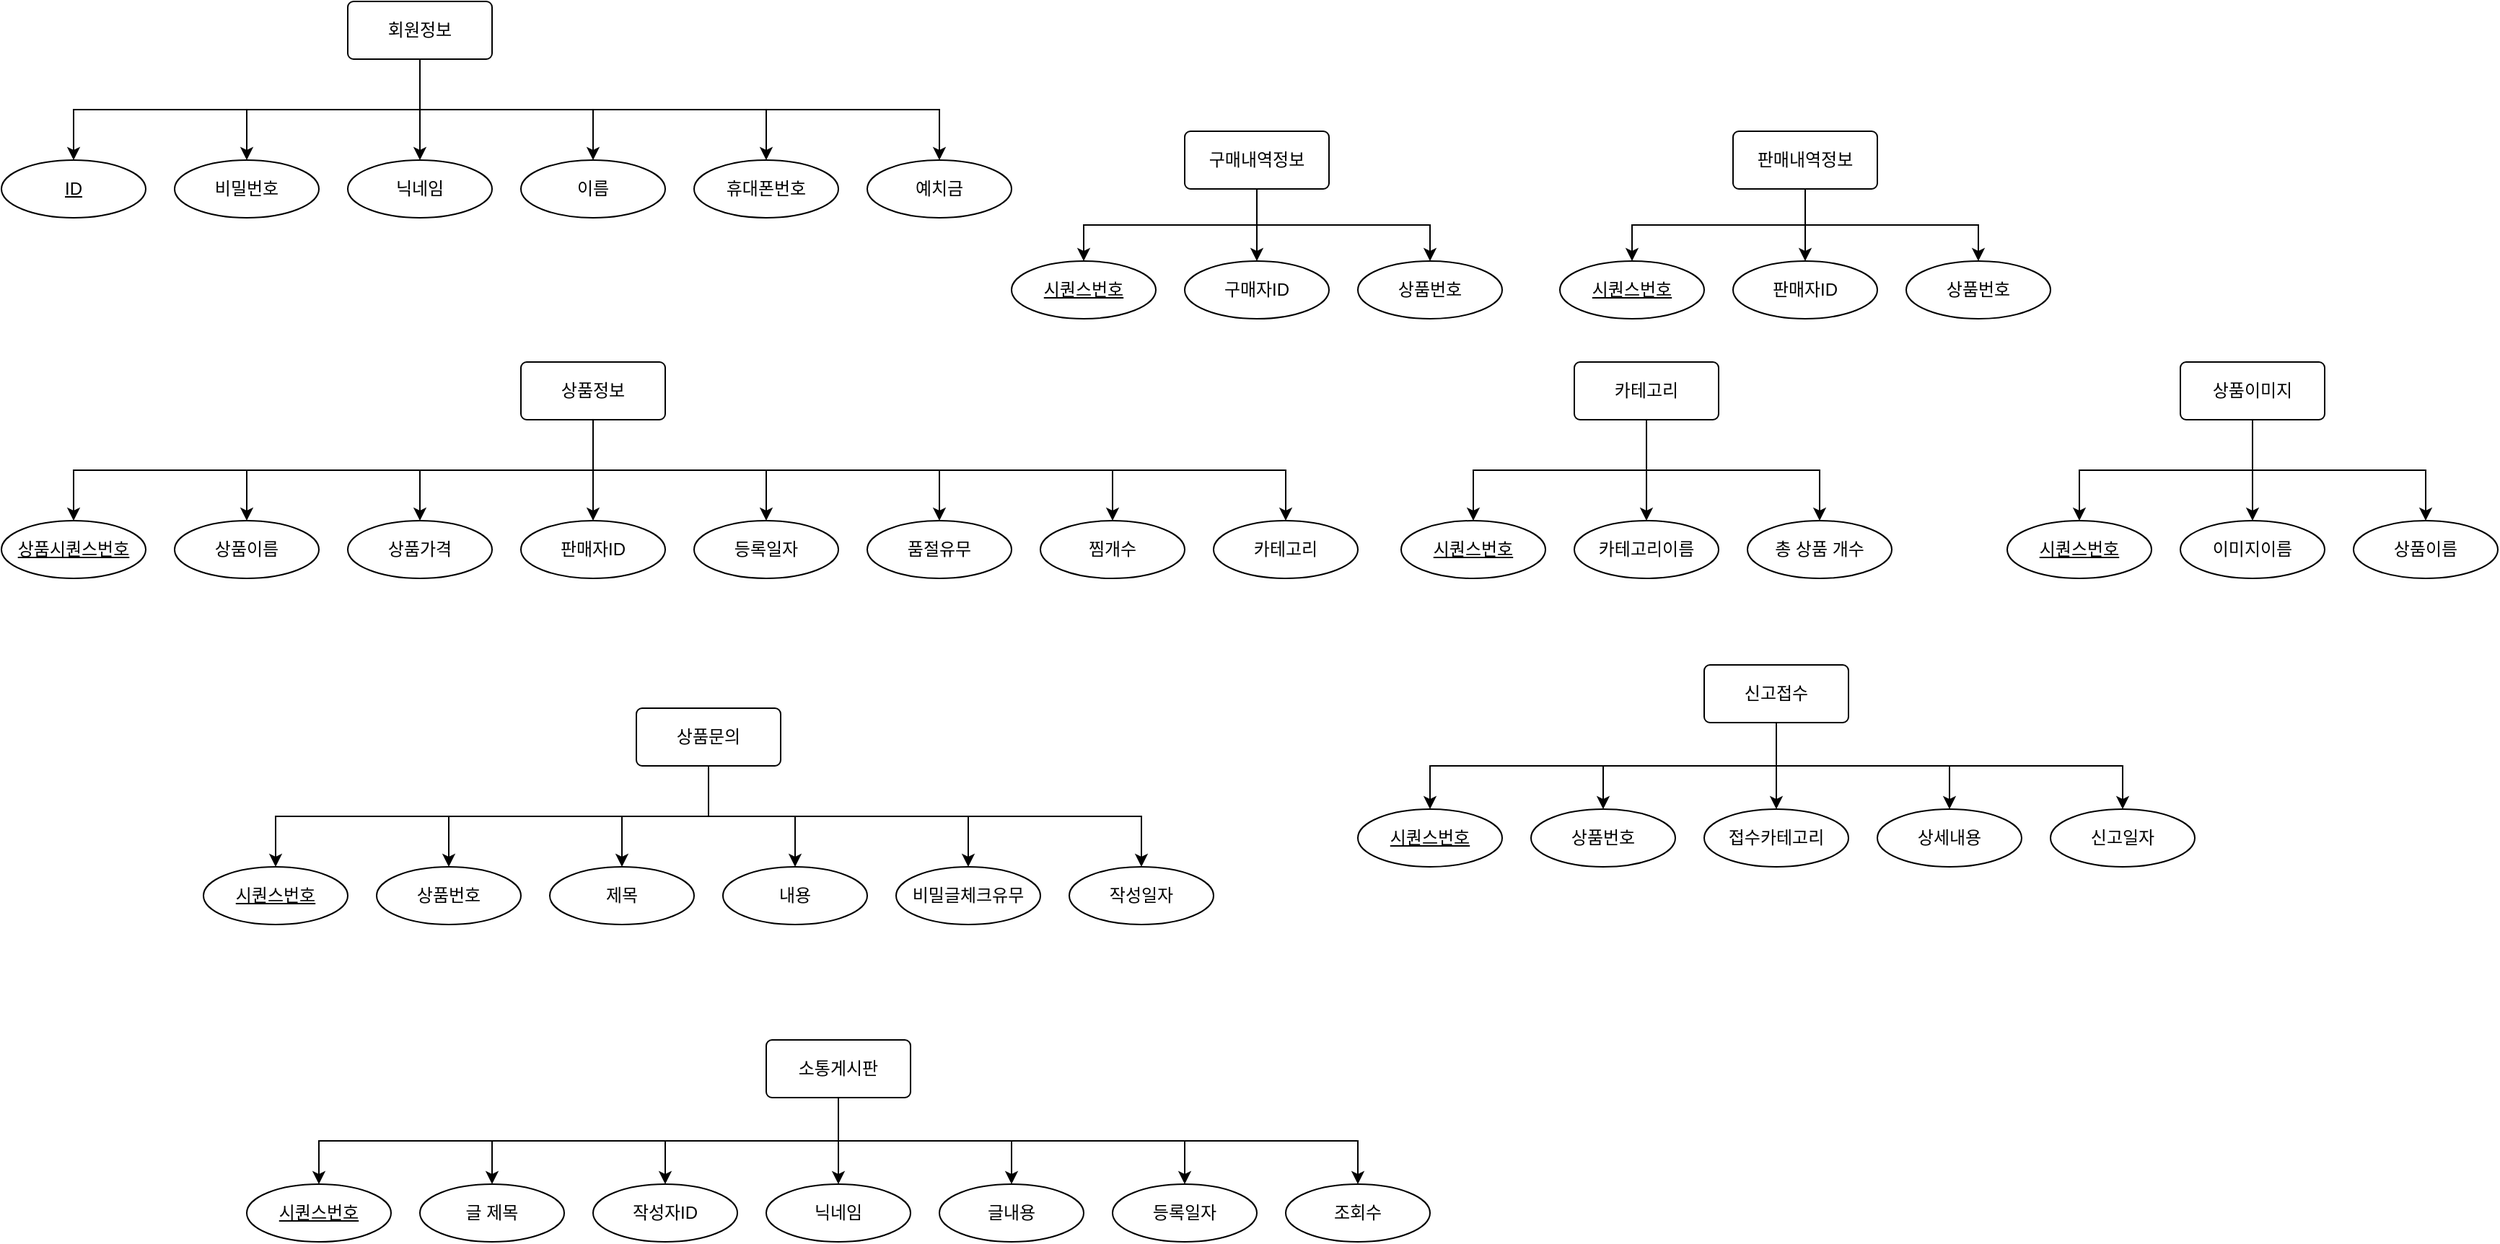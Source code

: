 <mxfile version="22.1.4" type="device">
  <diagram name="페이지-1" id="iB555fZoIlQcFdSeTPKx">
    <mxGraphModel dx="954" dy="581" grid="1" gridSize="10" guides="1" tooltips="1" connect="1" arrows="1" fold="1" page="1" pageScale="1" pageWidth="2339" pageHeight="3300" math="0" shadow="0">
      <root>
        <mxCell id="0" />
        <mxCell id="1" parent="0" />
        <mxCell id="2TGa6IczFOd4U8tMUIoD-7" style="edgeStyle=orthogonalEdgeStyle;rounded=0;orthogonalLoop=1;jettySize=auto;html=1;entryX=0.5;entryY=0;entryDx=0;entryDy=0;exitX=0.5;exitY=1;exitDx=0;exitDy=0;" parent="1" source="2TGa6IczFOd4U8tMUIoD-1" target="2TGa6IczFOd4U8tMUIoD-2" edge="1">
          <mxGeometry relative="1" as="geometry" />
        </mxCell>
        <mxCell id="2TGa6IczFOd4U8tMUIoD-8" style="edgeStyle=orthogonalEdgeStyle;rounded=0;orthogonalLoop=1;jettySize=auto;html=1;entryX=0.5;entryY=0;entryDx=0;entryDy=0;exitX=0.5;exitY=1;exitDx=0;exitDy=0;" parent="1" source="2TGa6IczFOd4U8tMUIoD-1" target="2TGa6IczFOd4U8tMUIoD-5" edge="1">
          <mxGeometry relative="1" as="geometry" />
        </mxCell>
        <mxCell id="2TGa6IczFOd4U8tMUIoD-9" style="edgeStyle=orthogonalEdgeStyle;rounded=0;orthogonalLoop=1;jettySize=auto;html=1;entryX=0.5;entryY=0;entryDx=0;entryDy=0;exitX=0.5;exitY=1;exitDx=0;exitDy=0;" parent="1" source="2TGa6IczFOd4U8tMUIoD-1" target="2TGa6IczFOd4U8tMUIoD-4" edge="1">
          <mxGeometry relative="1" as="geometry" />
        </mxCell>
        <mxCell id="2TGa6IczFOd4U8tMUIoD-10" style="edgeStyle=orthogonalEdgeStyle;rounded=0;orthogonalLoop=1;jettySize=auto;html=1;entryX=0.5;entryY=0;entryDx=0;entryDy=0;exitX=0.5;exitY=1;exitDx=0;exitDy=0;" parent="1" source="2TGa6IczFOd4U8tMUIoD-1" target="2TGa6IczFOd4U8tMUIoD-3" edge="1">
          <mxGeometry relative="1" as="geometry" />
        </mxCell>
        <mxCell id="2TGa6IczFOd4U8tMUIoD-11" style="edgeStyle=orthogonalEdgeStyle;rounded=0;orthogonalLoop=1;jettySize=auto;html=1;entryX=0.5;entryY=0;entryDx=0;entryDy=0;exitX=0.5;exitY=1;exitDx=0;exitDy=0;" parent="1" source="2TGa6IczFOd4U8tMUIoD-1" target="2TGa6IczFOd4U8tMUIoD-6" edge="1">
          <mxGeometry relative="1" as="geometry" />
        </mxCell>
        <mxCell id="2TGa6IczFOd4U8tMUIoD-32" style="edgeStyle=orthogonalEdgeStyle;rounded=0;orthogonalLoop=1;jettySize=auto;html=1;entryX=0.5;entryY=0;entryDx=0;entryDy=0;exitX=0.5;exitY=1;exitDx=0;exitDy=0;" parent="1" source="2TGa6IczFOd4U8tMUIoD-1" target="2TGa6IczFOd4U8tMUIoD-31" edge="1">
          <mxGeometry relative="1" as="geometry" />
        </mxCell>
        <mxCell id="2TGa6IczFOd4U8tMUIoD-1" value="회원정보" style="rounded=1;arcSize=10;whiteSpace=wrap;html=1;align=center;" parent="1" vertex="1">
          <mxGeometry x="310" y="120" width="100" height="40" as="geometry" />
        </mxCell>
        <mxCell id="2TGa6IczFOd4U8tMUIoD-2" value="ID" style="ellipse;whiteSpace=wrap;html=1;align=center;fontStyle=4;" parent="1" vertex="1">
          <mxGeometry x="70" y="230" width="100" height="40" as="geometry" />
        </mxCell>
        <mxCell id="2TGa6IczFOd4U8tMUIoD-3" value="이름" style="ellipse;whiteSpace=wrap;html=1;align=center;" parent="1" vertex="1">
          <mxGeometry x="430" y="230" width="100" height="40" as="geometry" />
        </mxCell>
        <mxCell id="2TGa6IczFOd4U8tMUIoD-4" value="닉네임" style="ellipse;whiteSpace=wrap;html=1;align=center;" parent="1" vertex="1">
          <mxGeometry x="310" y="230" width="100" height="40" as="geometry" />
        </mxCell>
        <mxCell id="2TGa6IczFOd4U8tMUIoD-5" value="비밀번호" style="ellipse;whiteSpace=wrap;html=1;align=center;" parent="1" vertex="1">
          <mxGeometry x="190" y="230" width="100" height="40" as="geometry" />
        </mxCell>
        <mxCell id="2TGa6IczFOd4U8tMUIoD-6" value="휴대폰번호" style="ellipse;whiteSpace=wrap;html=1;align=center;" parent="1" vertex="1">
          <mxGeometry x="550" y="230" width="100" height="40" as="geometry" />
        </mxCell>
        <mxCell id="2TGa6IczFOd4U8tMUIoD-20" style="edgeStyle=orthogonalEdgeStyle;rounded=0;orthogonalLoop=1;jettySize=auto;html=1;entryX=0.5;entryY=0;entryDx=0;entryDy=0;exitX=0.5;exitY=1;exitDx=0;exitDy=0;" parent="1" source="2TGa6IczFOd4U8tMUIoD-12" target="2TGa6IczFOd4U8tMUIoD-13" edge="1">
          <mxGeometry relative="1" as="geometry" />
        </mxCell>
        <mxCell id="2TGa6IczFOd4U8tMUIoD-21" style="edgeStyle=orthogonalEdgeStyle;rounded=0;orthogonalLoop=1;jettySize=auto;html=1;entryX=0.5;entryY=0;entryDx=0;entryDy=0;exitX=0.5;exitY=1;exitDx=0;exitDy=0;" parent="1" source="2TGa6IczFOd4U8tMUIoD-12" target="2TGa6IczFOd4U8tMUIoD-14" edge="1">
          <mxGeometry relative="1" as="geometry" />
        </mxCell>
        <mxCell id="2TGa6IczFOd4U8tMUIoD-22" style="edgeStyle=orthogonalEdgeStyle;rounded=0;orthogonalLoop=1;jettySize=auto;html=1;entryX=0.5;entryY=0;entryDx=0;entryDy=0;exitX=0.5;exitY=1;exitDx=0;exitDy=0;" parent="1" source="2TGa6IczFOd4U8tMUIoD-12" target="2TGa6IczFOd4U8tMUIoD-15" edge="1">
          <mxGeometry relative="1" as="geometry" />
        </mxCell>
        <mxCell id="2TGa6IczFOd4U8tMUIoD-23" style="edgeStyle=orthogonalEdgeStyle;rounded=0;orthogonalLoop=1;jettySize=auto;html=1;entryX=0.5;entryY=0;entryDx=0;entryDy=0;exitX=0.5;exitY=1;exitDx=0;exitDy=0;" parent="1" source="2TGa6IczFOd4U8tMUIoD-12" target="2TGa6IczFOd4U8tMUIoD-16" edge="1">
          <mxGeometry relative="1" as="geometry" />
        </mxCell>
        <mxCell id="2TGa6IczFOd4U8tMUIoD-24" style="edgeStyle=orthogonalEdgeStyle;rounded=0;orthogonalLoop=1;jettySize=auto;html=1;entryX=0.5;entryY=0;entryDx=0;entryDy=0;exitX=0.5;exitY=1;exitDx=0;exitDy=0;" parent="1" source="2TGa6IczFOd4U8tMUIoD-12" target="2TGa6IczFOd4U8tMUIoD-17" edge="1">
          <mxGeometry relative="1" as="geometry" />
        </mxCell>
        <mxCell id="2TGa6IczFOd4U8tMUIoD-25" style="edgeStyle=orthogonalEdgeStyle;rounded=0;orthogonalLoop=1;jettySize=auto;html=1;entryX=0.5;entryY=0;entryDx=0;entryDy=0;exitX=0.5;exitY=1;exitDx=0;exitDy=0;" parent="1" source="2TGa6IczFOd4U8tMUIoD-12" target="2TGa6IczFOd4U8tMUIoD-18" edge="1">
          <mxGeometry relative="1" as="geometry" />
        </mxCell>
        <mxCell id="2TGa6IczFOd4U8tMUIoD-26" style="edgeStyle=orthogonalEdgeStyle;rounded=0;orthogonalLoop=1;jettySize=auto;html=1;entryX=0.5;entryY=0;entryDx=0;entryDy=0;exitX=0.5;exitY=1;exitDx=0;exitDy=0;" parent="1" source="2TGa6IczFOd4U8tMUIoD-12" target="2TGa6IczFOd4U8tMUIoD-19" edge="1">
          <mxGeometry relative="1" as="geometry" />
        </mxCell>
        <mxCell id="2TGa6IczFOd4U8tMUIoD-90" style="edgeStyle=orthogonalEdgeStyle;rounded=0;orthogonalLoop=1;jettySize=auto;html=1;entryX=0.5;entryY=0;entryDx=0;entryDy=0;exitX=0.5;exitY=1;exitDx=0;exitDy=0;" parent="1" source="2TGa6IczFOd4U8tMUIoD-12" target="2TGa6IczFOd4U8tMUIoD-89" edge="1">
          <mxGeometry relative="1" as="geometry" />
        </mxCell>
        <mxCell id="2TGa6IczFOd4U8tMUIoD-12" value="상품정보" style="rounded=1;arcSize=10;whiteSpace=wrap;html=1;align=center;" parent="1" vertex="1">
          <mxGeometry x="430" y="370" width="100" height="40" as="geometry" />
        </mxCell>
        <mxCell id="2TGa6IczFOd4U8tMUIoD-13" value="상품시퀀스번호" style="ellipse;whiteSpace=wrap;html=1;align=center;fontStyle=4;" parent="1" vertex="1">
          <mxGeometry x="70" y="480" width="100" height="40" as="geometry" />
        </mxCell>
        <mxCell id="2TGa6IczFOd4U8tMUIoD-14" value="상품이름" style="ellipse;whiteSpace=wrap;html=1;align=center;" parent="1" vertex="1">
          <mxGeometry x="190" y="480" width="100" height="40" as="geometry" />
        </mxCell>
        <mxCell id="2TGa6IczFOd4U8tMUIoD-15" value="상품가격" style="ellipse;whiteSpace=wrap;html=1;align=center;" parent="1" vertex="1">
          <mxGeometry x="310" y="480" width="100" height="40" as="geometry" />
        </mxCell>
        <mxCell id="2TGa6IczFOd4U8tMUIoD-16" value="판매자ID" style="ellipse;whiteSpace=wrap;html=1;align=center;" parent="1" vertex="1">
          <mxGeometry x="430" y="480" width="100" height="40" as="geometry" />
        </mxCell>
        <mxCell id="2TGa6IczFOd4U8tMUIoD-17" value="등록일자" style="ellipse;whiteSpace=wrap;html=1;align=center;" parent="1" vertex="1">
          <mxGeometry x="550" y="480" width="100" height="40" as="geometry" />
        </mxCell>
        <mxCell id="2TGa6IczFOd4U8tMUIoD-18" value="품절유무" style="ellipse;whiteSpace=wrap;html=1;align=center;" parent="1" vertex="1">
          <mxGeometry x="670" y="480" width="100" height="40" as="geometry" />
        </mxCell>
        <mxCell id="2TGa6IczFOd4U8tMUIoD-19" value="찜개수" style="ellipse;whiteSpace=wrap;html=1;align=center;" parent="1" vertex="1">
          <mxGeometry x="790" y="480" width="100" height="40" as="geometry" />
        </mxCell>
        <mxCell id="2TGa6IczFOd4U8tMUIoD-33" style="edgeStyle=orthogonalEdgeStyle;rounded=0;orthogonalLoop=1;jettySize=auto;html=1;entryX=0.5;entryY=0;entryDx=0;entryDy=0;exitX=0.5;exitY=1;exitDx=0;exitDy=0;" parent="1" source="2TGa6IczFOd4U8tMUIoD-27" target="2TGa6IczFOd4U8tMUIoD-29" edge="1">
          <mxGeometry relative="1" as="geometry" />
        </mxCell>
        <mxCell id="2TGa6IczFOd4U8tMUIoD-34" style="edgeStyle=orthogonalEdgeStyle;rounded=0;orthogonalLoop=1;jettySize=auto;html=1;entryX=0.5;entryY=0;entryDx=0;entryDy=0;exitX=0.5;exitY=1;exitDx=0;exitDy=0;" parent="1" source="2TGa6IczFOd4U8tMUIoD-27" target="2TGa6IczFOd4U8tMUIoD-28" edge="1">
          <mxGeometry relative="1" as="geometry" />
        </mxCell>
        <mxCell id="2TGa6IczFOd4U8tMUIoD-35" style="edgeStyle=orthogonalEdgeStyle;rounded=0;orthogonalLoop=1;jettySize=auto;html=1;entryX=0.5;entryY=0;entryDx=0;entryDy=0;exitX=0.5;exitY=1;exitDx=0;exitDy=0;" parent="1" source="2TGa6IczFOd4U8tMUIoD-27" target="2TGa6IczFOd4U8tMUIoD-30" edge="1">
          <mxGeometry relative="1" as="geometry" />
        </mxCell>
        <mxCell id="2TGa6IczFOd4U8tMUIoD-27" value="구매내역정보" style="rounded=1;arcSize=10;whiteSpace=wrap;html=1;align=center;" parent="1" vertex="1">
          <mxGeometry x="890" y="210" width="100" height="40" as="geometry" />
        </mxCell>
        <mxCell id="2TGa6IczFOd4U8tMUIoD-28" value="구매자ID" style="ellipse;whiteSpace=wrap;html=1;align=center;" parent="1" vertex="1">
          <mxGeometry x="890" y="300" width="100" height="40" as="geometry" />
        </mxCell>
        <mxCell id="2TGa6IczFOd4U8tMUIoD-29" value="시퀀스번호" style="ellipse;whiteSpace=wrap;html=1;align=center;fontStyle=4;" parent="1" vertex="1">
          <mxGeometry x="770" y="300" width="100" height="40" as="geometry" />
        </mxCell>
        <mxCell id="2TGa6IczFOd4U8tMUIoD-30" value="상품번호" style="ellipse;whiteSpace=wrap;html=1;align=center;" parent="1" vertex="1">
          <mxGeometry x="1010" y="300" width="100" height="40" as="geometry" />
        </mxCell>
        <mxCell id="2TGa6IczFOd4U8tMUIoD-31" value="예치금" style="ellipse;whiteSpace=wrap;html=1;align=center;" parent="1" vertex="1">
          <mxGeometry x="670" y="230" width="100" height="40" as="geometry" />
        </mxCell>
        <mxCell id="2TGa6IczFOd4U8tMUIoD-36" style="edgeStyle=orthogonalEdgeStyle;rounded=0;orthogonalLoop=1;jettySize=auto;html=1;entryX=0.5;entryY=0;entryDx=0;entryDy=0;exitX=0.5;exitY=1;exitDx=0;exitDy=0;" parent="1" source="2TGa6IczFOd4U8tMUIoD-39" target="2TGa6IczFOd4U8tMUIoD-41" edge="1">
          <mxGeometry relative="1" as="geometry" />
        </mxCell>
        <mxCell id="2TGa6IczFOd4U8tMUIoD-37" style="edgeStyle=orthogonalEdgeStyle;rounded=0;orthogonalLoop=1;jettySize=auto;html=1;entryX=0.5;entryY=0;entryDx=0;entryDy=0;exitX=0.5;exitY=1;exitDx=0;exitDy=0;" parent="1" source="2TGa6IczFOd4U8tMUIoD-39" target="2TGa6IczFOd4U8tMUIoD-40" edge="1">
          <mxGeometry relative="1" as="geometry" />
        </mxCell>
        <mxCell id="2TGa6IczFOd4U8tMUIoD-38" style="edgeStyle=orthogonalEdgeStyle;rounded=0;orthogonalLoop=1;jettySize=auto;html=1;entryX=0.5;entryY=0;entryDx=0;entryDy=0;exitX=0.5;exitY=1;exitDx=0;exitDy=0;" parent="1" source="2TGa6IczFOd4U8tMUIoD-39" target="2TGa6IczFOd4U8tMUIoD-42" edge="1">
          <mxGeometry relative="1" as="geometry" />
        </mxCell>
        <mxCell id="2TGa6IczFOd4U8tMUIoD-39" value="판매내역정보" style="rounded=1;arcSize=10;whiteSpace=wrap;html=1;align=center;" parent="1" vertex="1">
          <mxGeometry x="1270" y="210" width="100" height="40" as="geometry" />
        </mxCell>
        <mxCell id="2TGa6IczFOd4U8tMUIoD-40" value="판매자ID" style="ellipse;whiteSpace=wrap;html=1;align=center;" parent="1" vertex="1">
          <mxGeometry x="1270" y="300" width="100" height="40" as="geometry" />
        </mxCell>
        <mxCell id="2TGa6IczFOd4U8tMUIoD-41" value="시퀀스번호" style="ellipse;whiteSpace=wrap;html=1;align=center;fontStyle=4;" parent="1" vertex="1">
          <mxGeometry x="1150" y="300" width="100" height="40" as="geometry" />
        </mxCell>
        <mxCell id="2TGa6IczFOd4U8tMUIoD-42" value="상품번호" style="ellipse;whiteSpace=wrap;html=1;align=center;" parent="1" vertex="1">
          <mxGeometry x="1390" y="300" width="100" height="40" as="geometry" />
        </mxCell>
        <mxCell id="2TGa6IczFOd4U8tMUIoD-47" style="edgeStyle=orthogonalEdgeStyle;rounded=0;orthogonalLoop=1;jettySize=auto;html=1;entryX=0.5;entryY=0;entryDx=0;entryDy=0;exitX=0.5;exitY=1;exitDx=0;exitDy=0;" parent="1" source="2TGa6IczFOd4U8tMUIoD-43" target="2TGa6IczFOd4U8tMUIoD-45" edge="1">
          <mxGeometry relative="1" as="geometry" />
        </mxCell>
        <mxCell id="2TGa6IczFOd4U8tMUIoD-48" style="edgeStyle=orthogonalEdgeStyle;rounded=0;orthogonalLoop=1;jettySize=auto;html=1;entryX=0.5;entryY=0;entryDx=0;entryDy=0;exitX=0.5;exitY=1;exitDx=0;exitDy=0;" parent="1" source="2TGa6IczFOd4U8tMUIoD-43" target="2TGa6IczFOd4U8tMUIoD-44" edge="1">
          <mxGeometry relative="1" as="geometry" />
        </mxCell>
        <mxCell id="2TGa6IczFOd4U8tMUIoD-49" style="edgeStyle=orthogonalEdgeStyle;rounded=0;orthogonalLoop=1;jettySize=auto;html=1;entryX=0.5;entryY=0;entryDx=0;entryDy=0;exitX=0.5;exitY=1;exitDx=0;exitDy=0;" parent="1" source="2TGa6IczFOd4U8tMUIoD-43" target="2TGa6IczFOd4U8tMUIoD-46" edge="1">
          <mxGeometry relative="1" as="geometry" />
        </mxCell>
        <mxCell id="2TGa6IczFOd4U8tMUIoD-43" value="상품이미지" style="rounded=1;arcSize=10;whiteSpace=wrap;html=1;align=center;" parent="1" vertex="1">
          <mxGeometry x="1580" y="370" width="100" height="40" as="geometry" />
        </mxCell>
        <mxCell id="2TGa6IczFOd4U8tMUIoD-44" value="이미지이름" style="ellipse;whiteSpace=wrap;html=1;align=center;" parent="1" vertex="1">
          <mxGeometry x="1580" y="480" width="100" height="40" as="geometry" />
        </mxCell>
        <mxCell id="2TGa6IczFOd4U8tMUIoD-45" value="시퀀스번호" style="ellipse;whiteSpace=wrap;html=1;align=center;fontStyle=4;" parent="1" vertex="1">
          <mxGeometry x="1460" y="480" width="100" height="40" as="geometry" />
        </mxCell>
        <mxCell id="2TGa6IczFOd4U8tMUIoD-46" value="상품이름" style="ellipse;whiteSpace=wrap;html=1;align=center;" parent="1" vertex="1">
          <mxGeometry x="1700" y="480" width="100" height="40" as="geometry" />
        </mxCell>
        <mxCell id="2TGa6IczFOd4U8tMUIoD-57" style="edgeStyle=orthogonalEdgeStyle;rounded=0;orthogonalLoop=1;jettySize=auto;html=1;entryX=0.5;entryY=0;entryDx=0;entryDy=0;exitX=0.5;exitY=1;exitDx=0;exitDy=0;" parent="1" source="2TGa6IczFOd4U8tMUIoD-50" target="2TGa6IczFOd4U8tMUIoD-51" edge="1">
          <mxGeometry relative="1" as="geometry" />
        </mxCell>
        <mxCell id="2TGa6IczFOd4U8tMUIoD-58" style="edgeStyle=orthogonalEdgeStyle;rounded=0;orthogonalLoop=1;jettySize=auto;html=1;entryX=0.5;entryY=0;entryDx=0;entryDy=0;exitX=0.5;exitY=1;exitDx=0;exitDy=0;" parent="1" source="2TGa6IczFOd4U8tMUIoD-50" target="2TGa6IczFOd4U8tMUIoD-52" edge="1">
          <mxGeometry relative="1" as="geometry" />
        </mxCell>
        <mxCell id="2TGa6IczFOd4U8tMUIoD-59" style="edgeStyle=orthogonalEdgeStyle;rounded=0;orthogonalLoop=1;jettySize=auto;html=1;entryX=0.5;entryY=0;entryDx=0;entryDy=0;exitX=0.5;exitY=1;exitDx=0;exitDy=0;" parent="1" source="2TGa6IczFOd4U8tMUIoD-50" target="2TGa6IczFOd4U8tMUIoD-53" edge="1">
          <mxGeometry relative="1" as="geometry" />
        </mxCell>
        <mxCell id="2TGa6IczFOd4U8tMUIoD-60" style="edgeStyle=orthogonalEdgeStyle;rounded=0;orthogonalLoop=1;jettySize=auto;html=1;entryX=0.5;entryY=0;entryDx=0;entryDy=0;exitX=0.5;exitY=1;exitDx=0;exitDy=0;" parent="1" source="2TGa6IczFOd4U8tMUIoD-50" target="2TGa6IczFOd4U8tMUIoD-54" edge="1">
          <mxGeometry relative="1" as="geometry" />
        </mxCell>
        <mxCell id="2TGa6IczFOd4U8tMUIoD-61" style="edgeStyle=orthogonalEdgeStyle;rounded=0;orthogonalLoop=1;jettySize=auto;html=1;entryX=0.5;entryY=0;entryDx=0;entryDy=0;exitX=0.5;exitY=1;exitDx=0;exitDy=0;" parent="1" source="2TGa6IczFOd4U8tMUIoD-50" target="2TGa6IczFOd4U8tMUIoD-55" edge="1">
          <mxGeometry relative="1" as="geometry" />
        </mxCell>
        <mxCell id="2TGa6IczFOd4U8tMUIoD-62" style="edgeStyle=orthogonalEdgeStyle;rounded=0;orthogonalLoop=1;jettySize=auto;html=1;entryX=0.5;entryY=0;entryDx=0;entryDy=0;exitX=0.5;exitY=1;exitDx=0;exitDy=0;" parent="1" source="2TGa6IczFOd4U8tMUIoD-50" target="2TGa6IczFOd4U8tMUIoD-56" edge="1">
          <mxGeometry relative="1" as="geometry" />
        </mxCell>
        <mxCell id="2TGa6IczFOd4U8tMUIoD-50" value="상품문의" style="rounded=1;arcSize=10;whiteSpace=wrap;html=1;align=center;" parent="1" vertex="1">
          <mxGeometry x="510" y="610" width="100" height="40" as="geometry" />
        </mxCell>
        <mxCell id="2TGa6IczFOd4U8tMUIoD-51" value="시퀀스번호" style="ellipse;whiteSpace=wrap;html=1;align=center;fontStyle=4;" parent="1" vertex="1">
          <mxGeometry x="210" y="720" width="100" height="40" as="geometry" />
        </mxCell>
        <mxCell id="2TGa6IczFOd4U8tMUIoD-52" value="상품번호" style="ellipse;whiteSpace=wrap;html=1;align=center;" parent="1" vertex="1">
          <mxGeometry x="330" y="720" width="100" height="40" as="geometry" />
        </mxCell>
        <mxCell id="2TGa6IczFOd4U8tMUIoD-53" value="제목" style="ellipse;whiteSpace=wrap;html=1;align=center;" parent="1" vertex="1">
          <mxGeometry x="450" y="720" width="100" height="40" as="geometry" />
        </mxCell>
        <mxCell id="2TGa6IczFOd4U8tMUIoD-54" value="내용" style="ellipse;whiteSpace=wrap;html=1;align=center;" parent="1" vertex="1">
          <mxGeometry x="570" y="720" width="100" height="40" as="geometry" />
        </mxCell>
        <mxCell id="2TGa6IczFOd4U8tMUIoD-55" value="비밀글체크유무" style="ellipse;whiteSpace=wrap;html=1;align=center;" parent="1" vertex="1">
          <mxGeometry x="690" y="720" width="100" height="40" as="geometry" />
        </mxCell>
        <mxCell id="2TGa6IczFOd4U8tMUIoD-56" value="작성일자" style="ellipse;whiteSpace=wrap;html=1;align=center;" parent="1" vertex="1">
          <mxGeometry x="810" y="720" width="100" height="40" as="geometry" />
        </mxCell>
        <mxCell id="2TGa6IczFOd4U8tMUIoD-69" style="edgeStyle=orthogonalEdgeStyle;rounded=0;orthogonalLoop=1;jettySize=auto;html=1;entryX=0.5;entryY=0;entryDx=0;entryDy=0;exitX=0.5;exitY=1;exitDx=0;exitDy=0;" parent="1" source="2TGa6IczFOd4U8tMUIoD-63" target="2TGa6IczFOd4U8tMUIoD-64" edge="1">
          <mxGeometry relative="1" as="geometry" />
        </mxCell>
        <mxCell id="2TGa6IczFOd4U8tMUIoD-70" style="edgeStyle=orthogonalEdgeStyle;rounded=0;orthogonalLoop=1;jettySize=auto;html=1;entryX=0.5;entryY=0;entryDx=0;entryDy=0;exitX=0.5;exitY=1;exitDx=0;exitDy=0;" parent="1" source="2TGa6IczFOd4U8tMUIoD-63" target="2TGa6IczFOd4U8tMUIoD-65" edge="1">
          <mxGeometry relative="1" as="geometry" />
        </mxCell>
        <mxCell id="2TGa6IczFOd4U8tMUIoD-71" style="edgeStyle=orthogonalEdgeStyle;rounded=0;orthogonalLoop=1;jettySize=auto;html=1;entryX=0.5;entryY=0;entryDx=0;entryDy=0;exitX=0.5;exitY=1;exitDx=0;exitDy=0;" parent="1" source="2TGa6IczFOd4U8tMUIoD-63" target="2TGa6IczFOd4U8tMUIoD-66" edge="1">
          <mxGeometry relative="1" as="geometry" />
        </mxCell>
        <mxCell id="2TGa6IczFOd4U8tMUIoD-72" style="edgeStyle=orthogonalEdgeStyle;rounded=0;orthogonalLoop=1;jettySize=auto;html=1;entryX=0.5;entryY=0;entryDx=0;entryDy=0;exitX=0.5;exitY=1;exitDx=0;exitDy=0;" parent="1" source="2TGa6IczFOd4U8tMUIoD-63" target="2TGa6IczFOd4U8tMUIoD-67" edge="1">
          <mxGeometry relative="1" as="geometry" />
        </mxCell>
        <mxCell id="2TGa6IczFOd4U8tMUIoD-73" style="edgeStyle=orthogonalEdgeStyle;rounded=0;orthogonalLoop=1;jettySize=auto;html=1;entryX=0.5;entryY=0;entryDx=0;entryDy=0;exitX=0.5;exitY=1;exitDx=0;exitDy=0;" parent="1" source="2TGa6IczFOd4U8tMUIoD-63" target="2TGa6IczFOd4U8tMUIoD-68" edge="1">
          <mxGeometry relative="1" as="geometry" />
        </mxCell>
        <mxCell id="2TGa6IczFOd4U8tMUIoD-63" value="신고접수" style="rounded=1;arcSize=10;whiteSpace=wrap;html=1;align=center;" parent="1" vertex="1">
          <mxGeometry x="1250" y="580" width="100" height="40" as="geometry" />
        </mxCell>
        <mxCell id="2TGa6IczFOd4U8tMUIoD-64" value="시퀀스번호" style="ellipse;whiteSpace=wrap;html=1;align=center;fontStyle=4;" parent="1" vertex="1">
          <mxGeometry x="1010" y="680" width="100" height="40" as="geometry" />
        </mxCell>
        <mxCell id="2TGa6IczFOd4U8tMUIoD-65" value="상품번호" style="ellipse;whiteSpace=wrap;html=1;align=center;" parent="1" vertex="1">
          <mxGeometry x="1130" y="680" width="100" height="40" as="geometry" />
        </mxCell>
        <mxCell id="2TGa6IczFOd4U8tMUIoD-66" value="접수카테고리" style="ellipse;whiteSpace=wrap;html=1;align=center;" parent="1" vertex="1">
          <mxGeometry x="1250" y="680" width="100" height="40" as="geometry" />
        </mxCell>
        <mxCell id="2TGa6IczFOd4U8tMUIoD-67" value="상세내용" style="ellipse;whiteSpace=wrap;html=1;align=center;" parent="1" vertex="1">
          <mxGeometry x="1370" y="680" width="100" height="40" as="geometry" />
        </mxCell>
        <mxCell id="2TGa6IczFOd4U8tMUIoD-68" value="신고일자" style="ellipse;whiteSpace=wrap;html=1;align=center;" parent="1" vertex="1">
          <mxGeometry x="1490" y="680" width="100" height="40" as="geometry" />
        </mxCell>
        <mxCell id="2TGa6IczFOd4U8tMUIoD-82" style="edgeStyle=orthogonalEdgeStyle;rounded=0;orthogonalLoop=1;jettySize=auto;html=1;entryX=0.5;entryY=0;entryDx=0;entryDy=0;exitX=0.5;exitY=1;exitDx=0;exitDy=0;" parent="1" source="2TGa6IczFOd4U8tMUIoD-74" target="2TGa6IczFOd4U8tMUIoD-75" edge="1">
          <mxGeometry relative="1" as="geometry" />
        </mxCell>
        <mxCell id="2TGa6IczFOd4U8tMUIoD-83" style="edgeStyle=orthogonalEdgeStyle;rounded=0;orthogonalLoop=1;jettySize=auto;html=1;entryX=0.5;entryY=0;entryDx=0;entryDy=0;exitX=0.5;exitY=1;exitDx=0;exitDy=0;" parent="1" source="2TGa6IczFOd4U8tMUIoD-74" target="2TGa6IczFOd4U8tMUIoD-76" edge="1">
          <mxGeometry relative="1" as="geometry" />
        </mxCell>
        <mxCell id="2TGa6IczFOd4U8tMUIoD-84" style="edgeStyle=orthogonalEdgeStyle;rounded=0;orthogonalLoop=1;jettySize=auto;html=1;entryX=0.5;entryY=0;entryDx=0;entryDy=0;exitX=0.5;exitY=1;exitDx=0;exitDy=0;" parent="1" source="2TGa6IczFOd4U8tMUIoD-74" target="2TGa6IczFOd4U8tMUIoD-77" edge="1">
          <mxGeometry relative="1" as="geometry" />
        </mxCell>
        <mxCell id="2TGa6IczFOd4U8tMUIoD-85" style="edgeStyle=orthogonalEdgeStyle;rounded=0;orthogonalLoop=1;jettySize=auto;html=1;entryX=0.5;entryY=0;entryDx=0;entryDy=0;exitX=0.5;exitY=1;exitDx=0;exitDy=0;" parent="1" source="2TGa6IczFOd4U8tMUIoD-74" target="2TGa6IczFOd4U8tMUIoD-78" edge="1">
          <mxGeometry relative="1" as="geometry" />
        </mxCell>
        <mxCell id="2TGa6IczFOd4U8tMUIoD-86" style="edgeStyle=orthogonalEdgeStyle;rounded=0;orthogonalLoop=1;jettySize=auto;html=1;entryX=0.5;entryY=0;entryDx=0;entryDy=0;exitX=0.5;exitY=1;exitDx=0;exitDy=0;" parent="1" source="2TGa6IczFOd4U8tMUIoD-74" target="2TGa6IczFOd4U8tMUIoD-79" edge="1">
          <mxGeometry relative="1" as="geometry" />
        </mxCell>
        <mxCell id="2TGa6IczFOd4U8tMUIoD-87" style="edgeStyle=orthogonalEdgeStyle;rounded=0;orthogonalLoop=1;jettySize=auto;html=1;entryX=0.5;entryY=0;entryDx=0;entryDy=0;exitX=0.5;exitY=1;exitDx=0;exitDy=0;" parent="1" source="2TGa6IczFOd4U8tMUIoD-74" target="2TGa6IczFOd4U8tMUIoD-80" edge="1">
          <mxGeometry relative="1" as="geometry" />
        </mxCell>
        <mxCell id="2TGa6IczFOd4U8tMUIoD-88" style="edgeStyle=orthogonalEdgeStyle;rounded=0;orthogonalLoop=1;jettySize=auto;html=1;entryX=0.5;entryY=0;entryDx=0;entryDy=0;exitX=0.5;exitY=1;exitDx=0;exitDy=0;" parent="1" source="2TGa6IczFOd4U8tMUIoD-74" target="2TGa6IczFOd4U8tMUIoD-81" edge="1">
          <mxGeometry relative="1" as="geometry" />
        </mxCell>
        <mxCell id="2TGa6IczFOd4U8tMUIoD-74" value="소통게시판" style="rounded=1;arcSize=10;whiteSpace=wrap;html=1;align=center;" parent="1" vertex="1">
          <mxGeometry x="600" y="840" width="100" height="40" as="geometry" />
        </mxCell>
        <mxCell id="2TGa6IczFOd4U8tMUIoD-75" value="시퀀스번호" style="ellipse;whiteSpace=wrap;html=1;align=center;fontStyle=4;" parent="1" vertex="1">
          <mxGeometry x="240" y="940" width="100" height="40" as="geometry" />
        </mxCell>
        <mxCell id="2TGa6IczFOd4U8tMUIoD-76" value="글 제목" style="ellipse;whiteSpace=wrap;html=1;align=center;" parent="1" vertex="1">
          <mxGeometry x="360" y="940" width="100" height="40" as="geometry" />
        </mxCell>
        <mxCell id="2TGa6IczFOd4U8tMUIoD-77" value="작성자ID" style="ellipse;whiteSpace=wrap;html=1;align=center;" parent="1" vertex="1">
          <mxGeometry x="480" y="940" width="100" height="40" as="geometry" />
        </mxCell>
        <mxCell id="2TGa6IczFOd4U8tMUIoD-78" value="닉네임" style="ellipse;whiteSpace=wrap;html=1;align=center;" parent="1" vertex="1">
          <mxGeometry x="600" y="940" width="100" height="40" as="geometry" />
        </mxCell>
        <mxCell id="2TGa6IczFOd4U8tMUIoD-79" value="글내용" style="ellipse;whiteSpace=wrap;html=1;align=center;" parent="1" vertex="1">
          <mxGeometry x="720" y="940" width="100" height="40" as="geometry" />
        </mxCell>
        <mxCell id="2TGa6IczFOd4U8tMUIoD-80" value="등록일자" style="ellipse;whiteSpace=wrap;html=1;align=center;" parent="1" vertex="1">
          <mxGeometry x="840" y="940" width="100" height="40" as="geometry" />
        </mxCell>
        <mxCell id="2TGa6IczFOd4U8tMUIoD-81" value="조회수" style="ellipse;whiteSpace=wrap;html=1;align=center;" parent="1" vertex="1">
          <mxGeometry x="960" y="940" width="100" height="40" as="geometry" />
        </mxCell>
        <mxCell id="2TGa6IczFOd4U8tMUIoD-89" value="카테고리" style="ellipse;whiteSpace=wrap;html=1;align=center;" parent="1" vertex="1">
          <mxGeometry x="910" y="480" width="100" height="40" as="geometry" />
        </mxCell>
        <mxCell id="uMDJ0LyDoBZp4N2ai1I1-1" style="edgeStyle=orthogonalEdgeStyle;rounded=0;orthogonalLoop=1;jettySize=auto;html=1;entryX=0.5;entryY=0;entryDx=0;entryDy=0;exitX=0.5;exitY=1;exitDx=0;exitDy=0;" edge="1" parent="1" source="uMDJ0LyDoBZp4N2ai1I1-4" target="uMDJ0LyDoBZp4N2ai1I1-6">
          <mxGeometry relative="1" as="geometry" />
        </mxCell>
        <mxCell id="uMDJ0LyDoBZp4N2ai1I1-2" style="edgeStyle=orthogonalEdgeStyle;rounded=0;orthogonalLoop=1;jettySize=auto;html=1;entryX=0.5;entryY=0;entryDx=0;entryDy=0;exitX=0.5;exitY=1;exitDx=0;exitDy=0;" edge="1" parent="1" source="uMDJ0LyDoBZp4N2ai1I1-4" target="uMDJ0LyDoBZp4N2ai1I1-5">
          <mxGeometry relative="1" as="geometry" />
        </mxCell>
        <mxCell id="uMDJ0LyDoBZp4N2ai1I1-3" style="edgeStyle=orthogonalEdgeStyle;rounded=0;orthogonalLoop=1;jettySize=auto;html=1;entryX=0.5;entryY=0;entryDx=0;entryDy=0;exitX=0.5;exitY=1;exitDx=0;exitDy=0;" edge="1" parent="1" source="uMDJ0LyDoBZp4N2ai1I1-4" target="uMDJ0LyDoBZp4N2ai1I1-7">
          <mxGeometry relative="1" as="geometry" />
        </mxCell>
        <mxCell id="uMDJ0LyDoBZp4N2ai1I1-4" value="카테고리" style="rounded=1;arcSize=10;whiteSpace=wrap;html=1;align=center;" vertex="1" parent="1">
          <mxGeometry x="1160" y="370" width="100" height="40" as="geometry" />
        </mxCell>
        <mxCell id="uMDJ0LyDoBZp4N2ai1I1-5" value="카테고리이름" style="ellipse;whiteSpace=wrap;html=1;align=center;" vertex="1" parent="1">
          <mxGeometry x="1160" y="480" width="100" height="40" as="geometry" />
        </mxCell>
        <mxCell id="uMDJ0LyDoBZp4N2ai1I1-6" value="시퀀스번호" style="ellipse;whiteSpace=wrap;html=1;align=center;fontStyle=4;" vertex="1" parent="1">
          <mxGeometry x="1040" y="480" width="100" height="40" as="geometry" />
        </mxCell>
        <mxCell id="uMDJ0LyDoBZp4N2ai1I1-7" value="총 상품 개수" style="ellipse;whiteSpace=wrap;html=1;align=center;" vertex="1" parent="1">
          <mxGeometry x="1280" y="480" width="100" height="40" as="geometry" />
        </mxCell>
      </root>
    </mxGraphModel>
  </diagram>
</mxfile>

